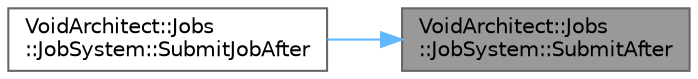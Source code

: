 digraph "VoidArchitect::Jobs::JobSystem::SubmitAfter"
{
 // LATEX_PDF_SIZE
  bgcolor="transparent";
  edge [fontname=Helvetica,fontsize=10,labelfontname=Helvetica,labelfontsize=10];
  node [fontname=Helvetica,fontsize=10,shape=box,height=0.2,width=0.4];
  rankdir="RL";
  Node1 [id="Node000001",label="VoidArchitect::Jobs\l::JobSystem::SubmitAfter",height=0.2,width=0.4,color="gray40", fillcolor="grey60", style="filled", fontcolor="black",tooltip="Submit a job that executes after another job completes."];
  Node1 -> Node2 [id="edge1_Node000001_Node000002",dir="back",color="steelblue1",style="solid",tooltip=" "];
  Node2 [id="Node000002",label="VoidArchitect::Jobs\l::JobSystem::SubmitJobAfter",height=0.2,width=0.4,color="grey40", fillcolor="white", style="filled",URL="$class_void_architect_1_1_jobs_1_1_job_system.html#a5e889f9ede4fecb230367279bf704a53",tooltip="Submit a job that executes after another job completes."];
}
